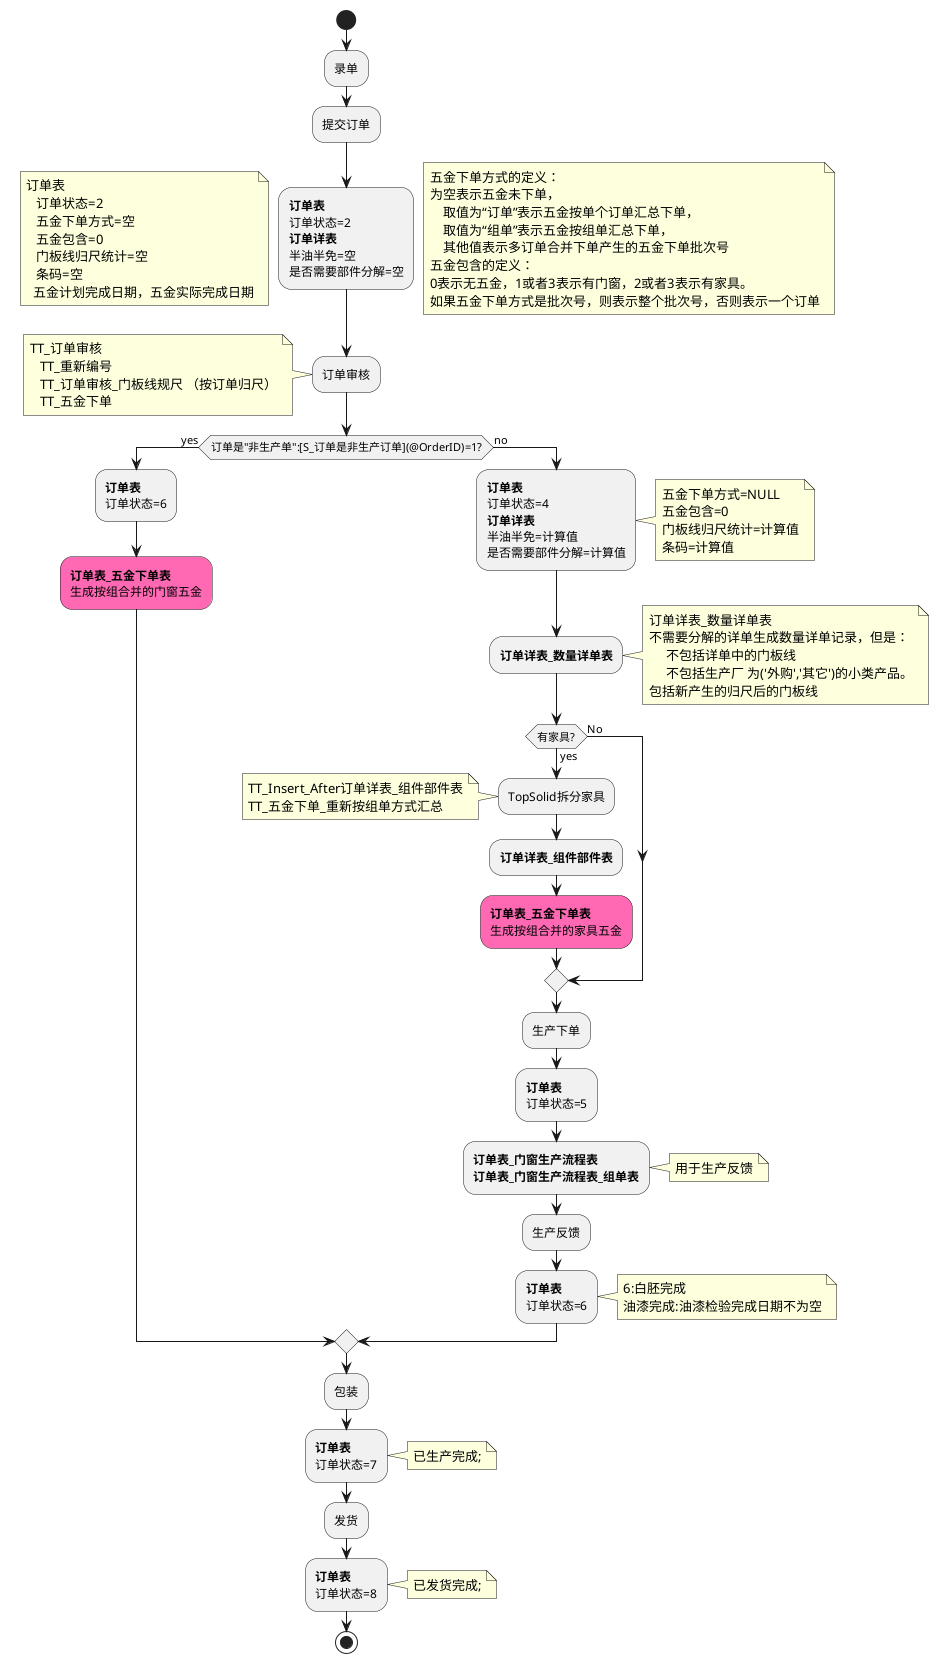 @startuml
start
:录单;
:提交订单;
:<b>订单表</b>\n订单状态=2\n<b>订单详表</b>\n半油半免=空\n是否需要部件分解=空;
note left
订单表
   订单状态=2
   五金下单方式=空
   五金包含=0
   门板线归尺统计=空
   条码=空
  五金计划完成日期，五金实际完成日期
end note
note right
    五金下单方式的定义：
    为空表示五金未下单，
        取值为“订单”表示五金按单个订单汇总下单，
        取值为“组单”表示五金按组单汇总下单，
        其他值表示多订单合并下单产生的五金下单批次号
    五金包含的定义：
    0表示无五金，1或者3表示有门窗，2或者3表示有家具。
    如果五金下单方式是批次号，则表示整个批次号，否则表示一个订单
end note
:订单审核;
note left
TT_订单审核
   TT_重新编号
   TT_订单审核_门板线规尺 （按订单归尺）
   TT_五金下单
end note
if (订单是"非生产单":[S_订单是非生产订单](@OrderID)=1?) then (yes)
    :<b>订单表</b>\n订单状态=6;
    #HotPink:<b>订单表_五金下单表</b>\n生成按组合并的门窗五金;
else (no)
    :<b>订单表</b>\n订单状态=4\n<b>订单详表</b>\n半油半免=计算值\n是否需要部件分解=计算值;
    note right
        五金下单方式=NULL
        五金包含=0
        门板线归尺统计=计算值
        条码=计算值
    end note
    :<b>订单详表_数量详单表</b>;
    note right
        订单详表_数量详单表
        不需要分解的详单生成数量详单记录，但是：
             不包括详单中的门板线
             不包括生产厂 为('外购','其它')的小类产品。
        包括新产生的归尺后的门板线
    end note
    if (有家具?) then (yes)
        :TopSolid拆分家具;
        note left
            TT_Insert_After订单详表_组件部件表
            TT_五金下单_重新按组单方式汇总
        end note
        :<b>订单详表_组件部件表</b>;
        #HotPink:<b>订单表_五金下单表</b>\n生成按组合并的家具五金;
    else(No)
    endif
    :生产下单;
    :<b>订单表</b>\n订单状态=5;
    :<b>订单表_门窗生产流程表</b>\n<b>订单表_门窗生产流程表_组单表</b>;
    note right:用于生产反馈
    :生产反馈;
    :<b>订单表</b>\n订单状态=6;
    note right
    6:白胚完成
    油漆完成:油漆检验完成日期不为空
    end note
endif
:包装;
:<b>订单表</b>\n订单状态=7;
note right :已生产完成;
:发货;
:<b>订单表</b>\n订单状态=8;
note right :已发货完成;
stop
@enduml